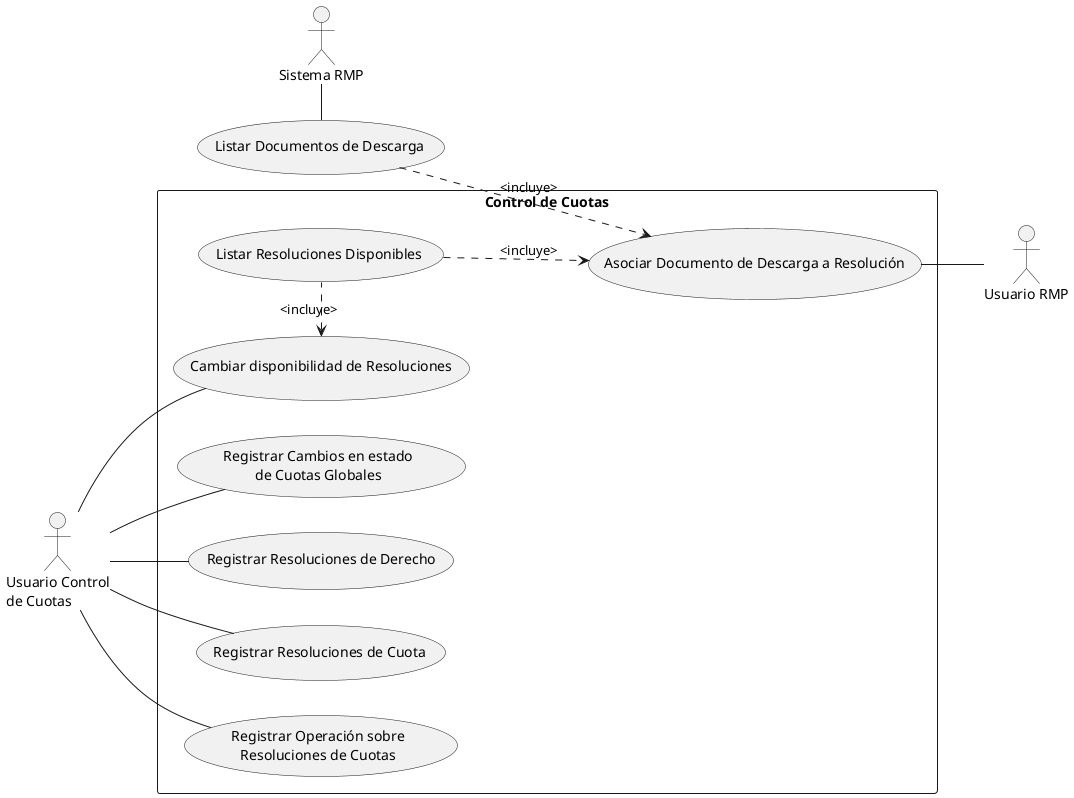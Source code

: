 @startuml

left to right direction

'''''''''''
' Actores '
'''''''''''
:Usuario Control\nde Cuotas: as UCC
:Usuario RMP: as URMP
:Sistema RMP: as SRMP

''''''''''''''''
' Casos de Uso '
''''''''''''''''
usecase (Listar Documentos de Descarga) as LDD

rectangle "Control de Cuotas" {
usecase (Registrar Cambios en estado\nde Cuotas Globales) as RCCG
usecase (Registrar Resoluciones de Derecho) as RRD
usecase (Registrar Resoluciones de Cuota) as RRC
usecase (Registrar Operación sobre\nResoluciones de Cuotas) as ROP
usecase (Asociar Documento de Descarga a Resolución) as ADDR
usecase (Listar Resoluciones Disponibles) as LRES
usecase (Cambiar disponibilidad de Resoluciones) as CDISP
}

LRES ..> ADDR : "<incluye>"
LDD ..> ADDR : "<incluye>"

CDISP <. LRES : "<incluye>"

UCC -- RCCG
UCC -- RRD
UCC -- RRC
UCC -- ROP
UCC -- CDISP

ADDR -- URMP

LDD -l- SRMP
@enduml
